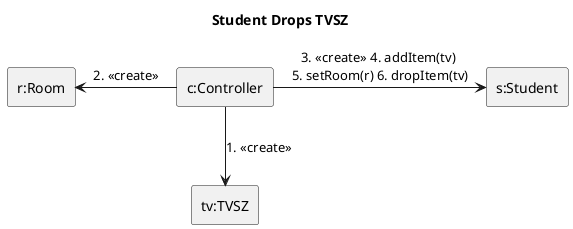 @startuml cd

!$targetActor = "s"
!$targetActorClass = "Student"
skinparam linestyle ortho
rectangle "c:Controller" as c
rectangle "$targetActor:$targetActorClass" as s
rectangle "r:Room" as r

!$targetItem = "tv"
!$targetItemClass = "TVSZ"
title  $targetActorClass Drops $targetItemClass

rectangle "$targetItem:$targetItemClass" as targetItem

c --> targetItem: 1. <<create>>

c -left-> r: 2. <<create>>
c -right-> s: 3. <<create>> 4. addItem($targetItem) \n5. setRoom(r) 6. dropItem($targetItem)


 

@enduml